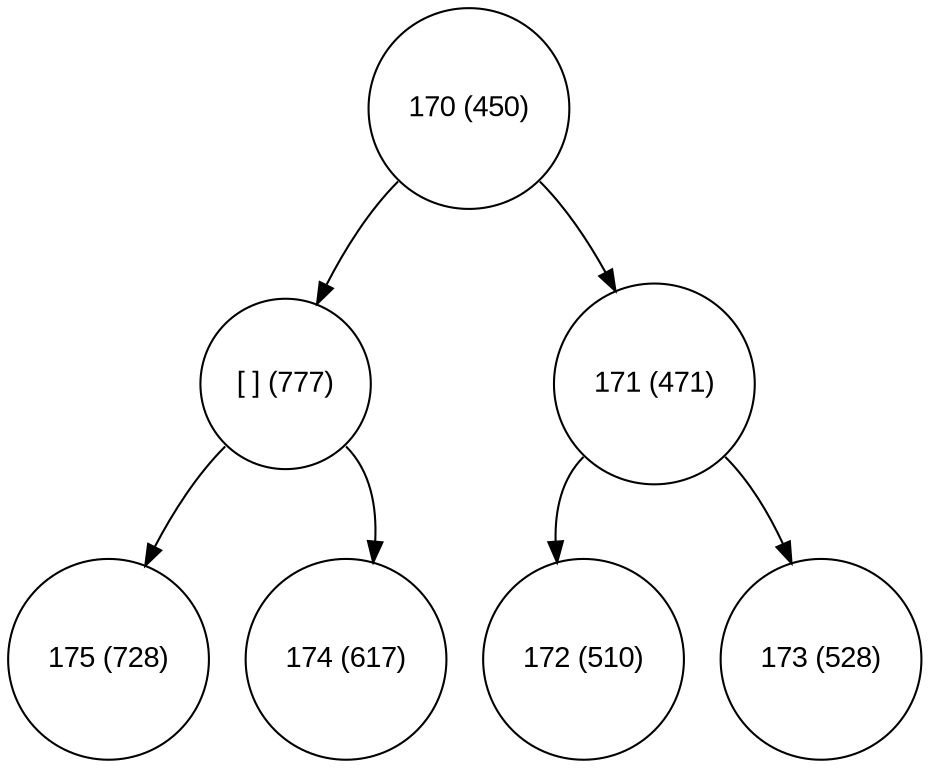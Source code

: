 digraph move_down {
	node [fontname="Arial", shape="circle", width=0.5]; 

	0 [label = "170 (450)"];
	0:sw -> 1;
	1 [label = "[ ] (777)"];
	1:sw -> 3;
	3 [label = "175 (728)"];
	1:se -> 4;
	4 [label = "174 (617)"];
	0:se -> 2;
	2 [label = "171 (471)"];
	2:sw -> 5;
	5 [label = "172 (510)"];
	2:se -> 6;
	6 [label = "173 (528)"];
}
